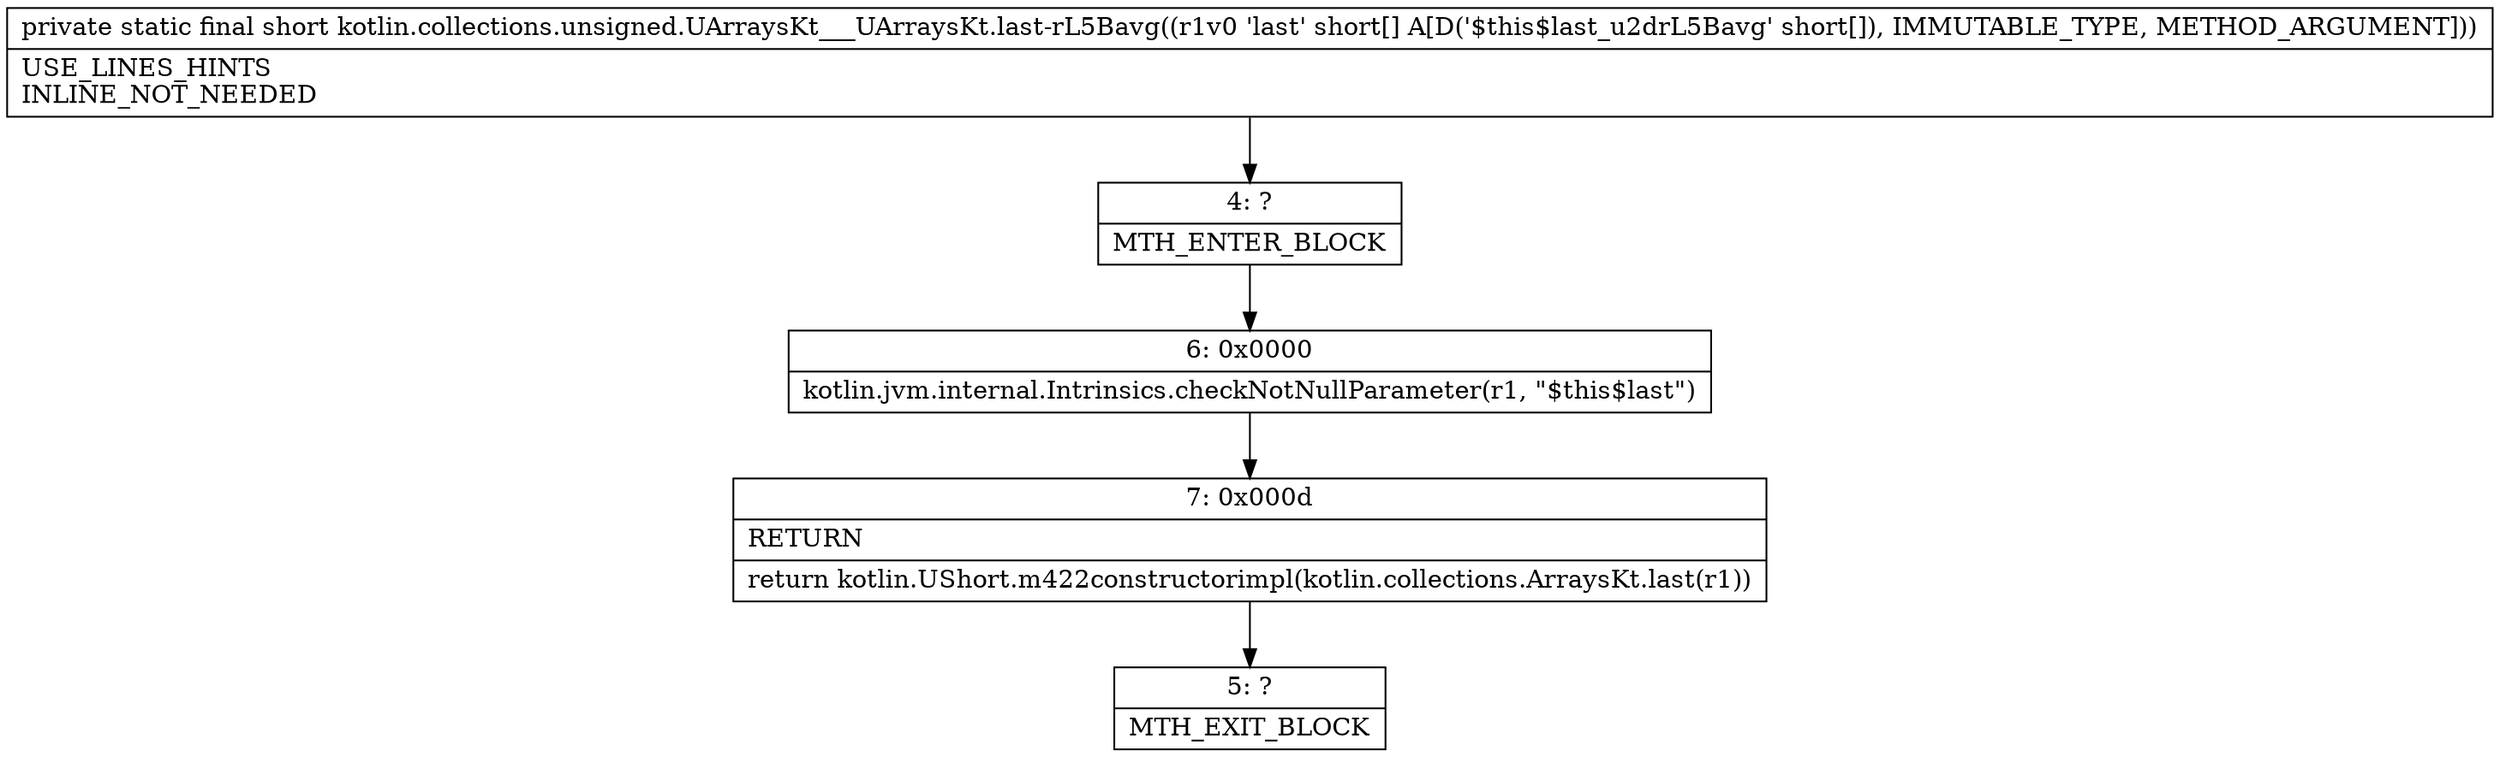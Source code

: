 digraph "CFG forkotlin.collections.unsigned.UArraysKt___UArraysKt.last\-rL5Bavg([S)S" {
Node_4 [shape=record,label="{4\:\ ?|MTH_ENTER_BLOCK\l}"];
Node_6 [shape=record,label="{6\:\ 0x0000|kotlin.jvm.internal.Intrinsics.checkNotNullParameter(r1, \"$this$last\")\l}"];
Node_7 [shape=record,label="{7\:\ 0x000d|RETURN\l|return kotlin.UShort.m422constructorimpl(kotlin.collections.ArraysKt.last(r1))\l}"];
Node_5 [shape=record,label="{5\:\ ?|MTH_EXIT_BLOCK\l}"];
MethodNode[shape=record,label="{private static final short kotlin.collections.unsigned.UArraysKt___UArraysKt.last\-rL5Bavg((r1v0 'last' short[] A[D('$this$last_u2drL5Bavg' short[]), IMMUTABLE_TYPE, METHOD_ARGUMENT]))  | USE_LINES_HINTS\lINLINE_NOT_NEEDED\l}"];
MethodNode -> Node_4;Node_4 -> Node_6;
Node_6 -> Node_7;
Node_7 -> Node_5;
}

